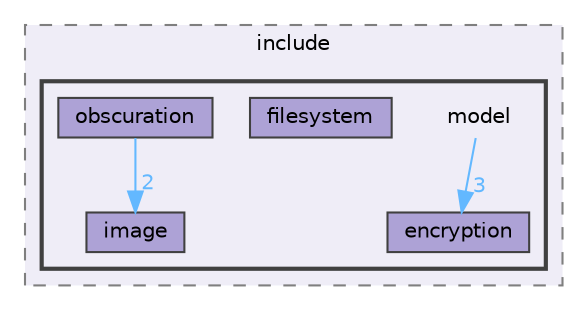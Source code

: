 digraph "C:/Users/Katia/Documents/GitHub/code_base_obscuration/include/model"
{
 // LATEX_PDF_SIZE
  bgcolor="transparent";
  edge [fontname=Helvetica,fontsize=10,labelfontname=Helvetica,labelfontsize=10];
  node [fontname=Helvetica,fontsize=10,shape=box,height=0.2,width=0.4];
  compound=true
  subgraph clusterdir_22d02f5bb5fe1487c74e4ebfacc28211 {
    graph [ bgcolor="#efedf7", pencolor="grey50", label="include", fontname=Helvetica,fontsize=10 style="filled,dashed", URL="dir_22d02f5bb5fe1487c74e4ebfacc28211.html",tooltip=""]
  subgraph clusterdir_a33db249c7d462430783eec338b1a6d6 {
    graph [ bgcolor="#efedf7", pencolor="grey25", label="", fontname=Helvetica,fontsize=10 style="filled,bold", URL="dir_a33db249c7d462430783eec338b1a6d6.html",tooltip=""]
    dir_a33db249c7d462430783eec338b1a6d6 [shape=plaintext, label="model"];
  dir_ba0356e607a188a8e535d91aa71cbaa1 [label="encryption", fillcolor="#ada2d6", color="grey25", style="filled", URL="dir_ba0356e607a188a8e535d91aa71cbaa1.html",tooltip=""];
  dir_3fd74bbfe66a42fb4a0ff85d746c09d6 [label="filesystem", fillcolor="#ada2d6", color="grey25", style="filled", URL="dir_3fd74bbfe66a42fb4a0ff85d746c09d6.html",tooltip=""];
  dir_527471ecb8dbd0cdb3c01c58e3c0db87 [label="image", fillcolor="#ada2d6", color="grey25", style="filled", URL="dir_527471ecb8dbd0cdb3c01c58e3c0db87.html",tooltip=""];
  dir_1d3c88b54b2d5ce3fbde278c372ed2ab [label="obscuration", fillcolor="#ada2d6", color="grey25", style="filled", URL="dir_1d3c88b54b2d5ce3fbde278c372ed2ab.html",tooltip=""];
  }
  }
  dir_a33db249c7d462430783eec338b1a6d6->dir_ba0356e607a188a8e535d91aa71cbaa1 [headlabel="3", labeldistance=1.5 headhref="dir_000030_000013.html" href="dir_000030_000013.html" color="steelblue1" fontcolor="steelblue1"];
  dir_1d3c88b54b2d5ce3fbde278c372ed2ab->dir_527471ecb8dbd0cdb3c01c58e3c0db87 [headlabel="2", labeldistance=1.5 headhref="dir_000033_000017.html" href="dir_000033_000017.html" color="steelblue1" fontcolor="steelblue1"];
}

